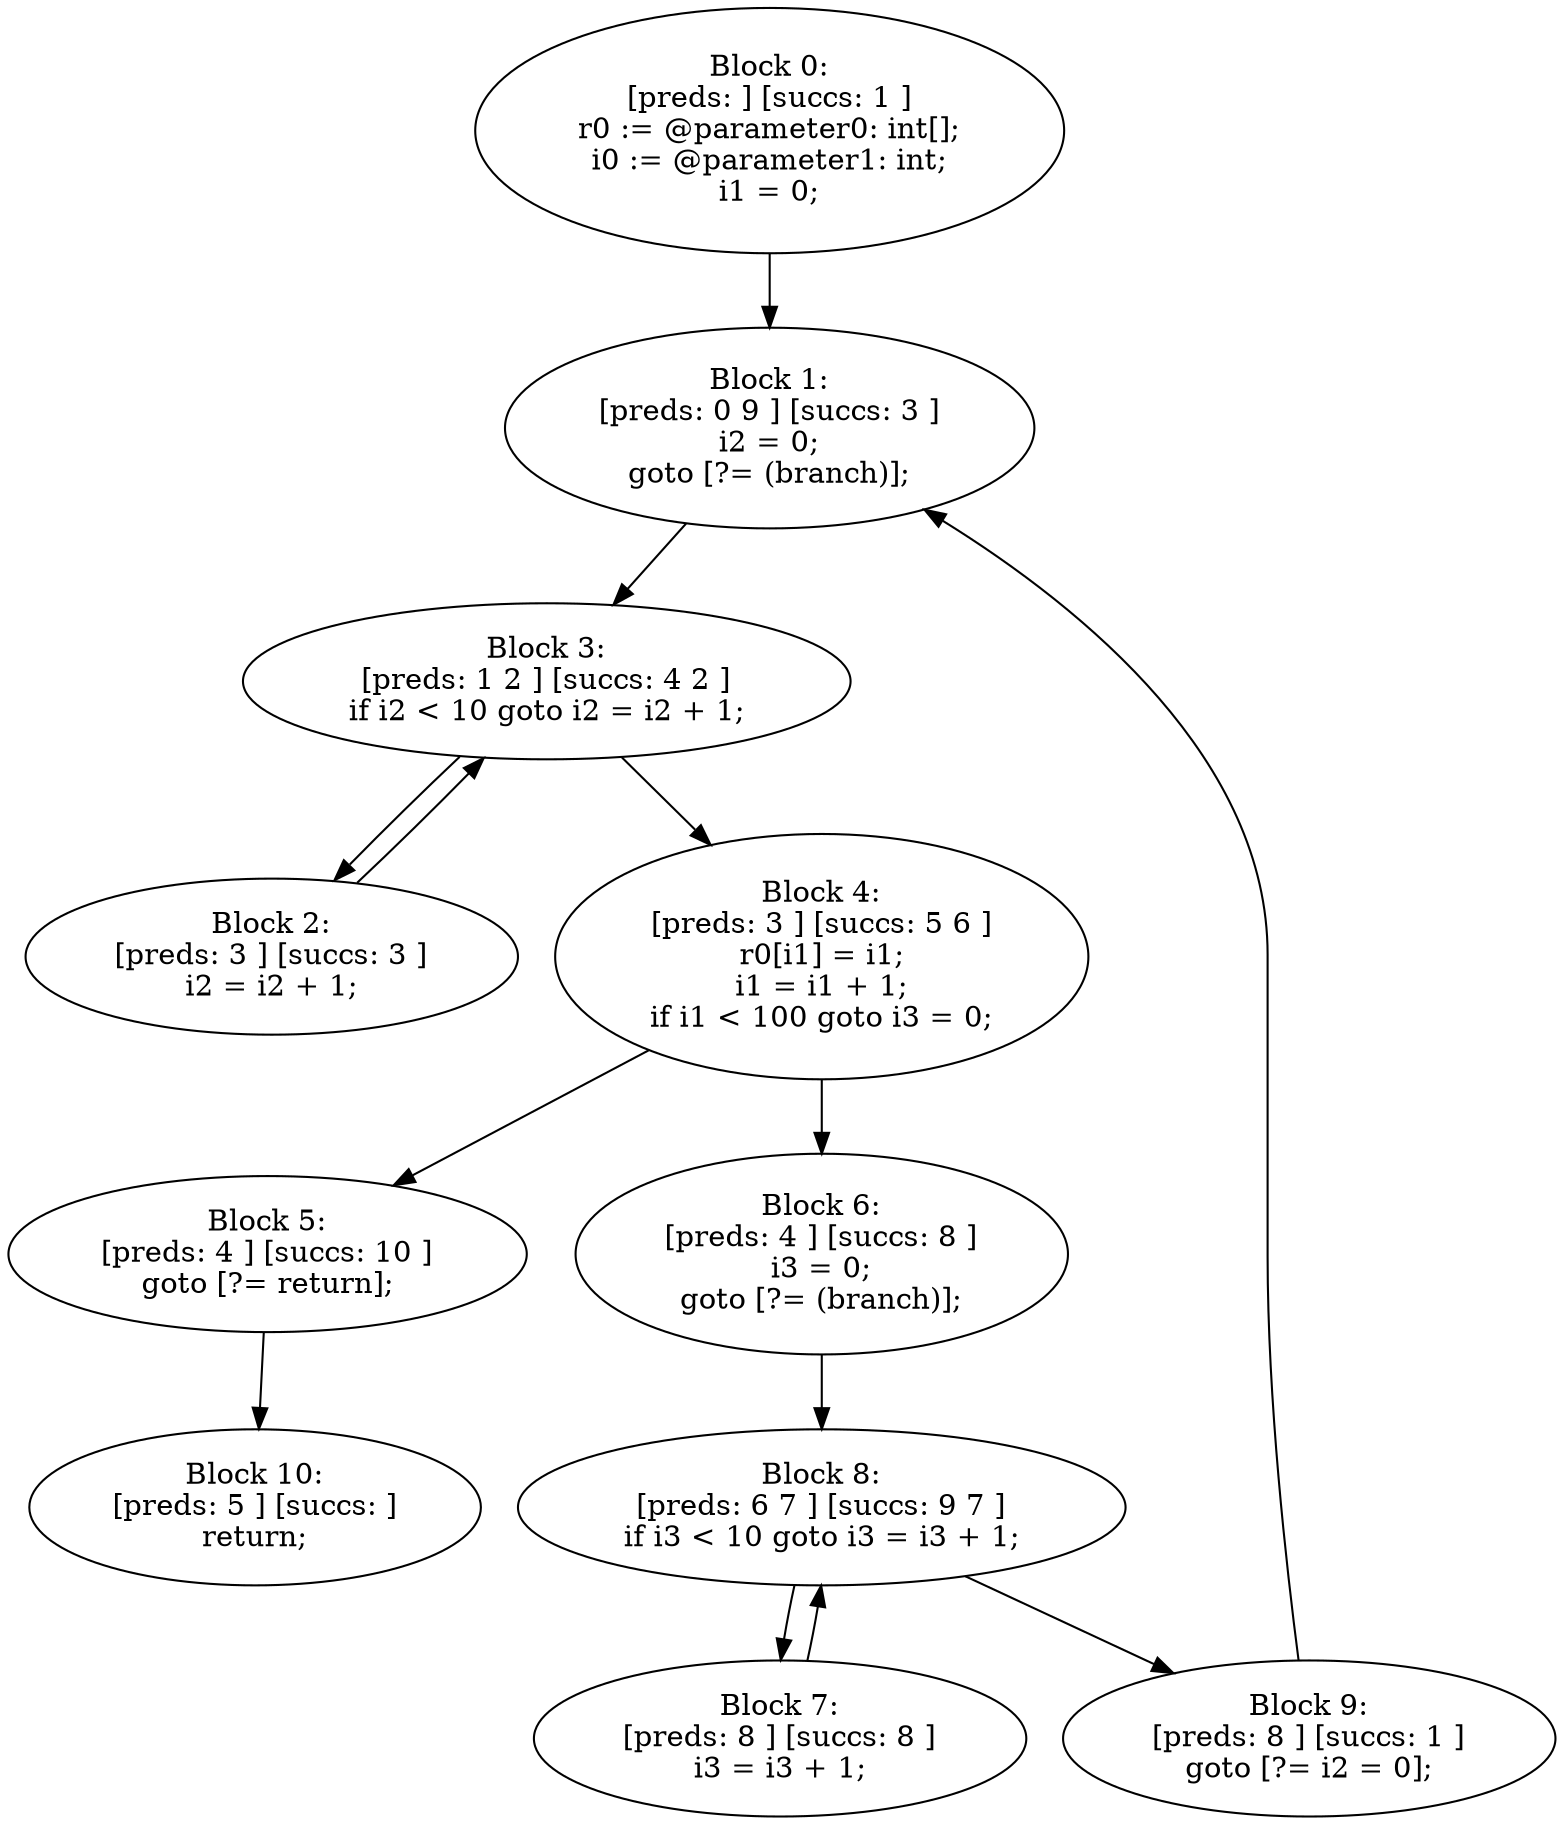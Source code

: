 digraph "unitGraph" {
    "Block 0:
[preds: ] [succs: 1 ]
r0 := @parameter0: int[];
i0 := @parameter1: int;
i1 = 0;
"
    "Block 1:
[preds: 0 9 ] [succs: 3 ]
i2 = 0;
goto [?= (branch)];
"
    "Block 2:
[preds: 3 ] [succs: 3 ]
i2 = i2 + 1;
"
    "Block 3:
[preds: 1 2 ] [succs: 4 2 ]
if i2 < 10 goto i2 = i2 + 1;
"
    "Block 4:
[preds: 3 ] [succs: 5 6 ]
r0[i1] = i1;
i1 = i1 + 1;
if i1 < 100 goto i3 = 0;
"
    "Block 5:
[preds: 4 ] [succs: 10 ]
goto [?= return];
"
    "Block 6:
[preds: 4 ] [succs: 8 ]
i3 = 0;
goto [?= (branch)];
"
    "Block 7:
[preds: 8 ] [succs: 8 ]
i3 = i3 + 1;
"
    "Block 8:
[preds: 6 7 ] [succs: 9 7 ]
if i3 < 10 goto i3 = i3 + 1;
"
    "Block 9:
[preds: 8 ] [succs: 1 ]
goto [?= i2 = 0];
"
    "Block 10:
[preds: 5 ] [succs: ]
return;
"
    "Block 0:
[preds: ] [succs: 1 ]
r0 := @parameter0: int[];
i0 := @parameter1: int;
i1 = 0;
"->"Block 1:
[preds: 0 9 ] [succs: 3 ]
i2 = 0;
goto [?= (branch)];
";
    "Block 1:
[preds: 0 9 ] [succs: 3 ]
i2 = 0;
goto [?= (branch)];
"->"Block 3:
[preds: 1 2 ] [succs: 4 2 ]
if i2 < 10 goto i2 = i2 + 1;
";
    "Block 2:
[preds: 3 ] [succs: 3 ]
i2 = i2 + 1;
"->"Block 3:
[preds: 1 2 ] [succs: 4 2 ]
if i2 < 10 goto i2 = i2 + 1;
";
    "Block 3:
[preds: 1 2 ] [succs: 4 2 ]
if i2 < 10 goto i2 = i2 + 1;
"->"Block 4:
[preds: 3 ] [succs: 5 6 ]
r0[i1] = i1;
i1 = i1 + 1;
if i1 < 100 goto i3 = 0;
";
    "Block 3:
[preds: 1 2 ] [succs: 4 2 ]
if i2 < 10 goto i2 = i2 + 1;
"->"Block 2:
[preds: 3 ] [succs: 3 ]
i2 = i2 + 1;
";
    "Block 4:
[preds: 3 ] [succs: 5 6 ]
r0[i1] = i1;
i1 = i1 + 1;
if i1 < 100 goto i3 = 0;
"->"Block 5:
[preds: 4 ] [succs: 10 ]
goto [?= return];
";
    "Block 4:
[preds: 3 ] [succs: 5 6 ]
r0[i1] = i1;
i1 = i1 + 1;
if i1 < 100 goto i3 = 0;
"->"Block 6:
[preds: 4 ] [succs: 8 ]
i3 = 0;
goto [?= (branch)];
";
    "Block 5:
[preds: 4 ] [succs: 10 ]
goto [?= return];
"->"Block 10:
[preds: 5 ] [succs: ]
return;
";
    "Block 6:
[preds: 4 ] [succs: 8 ]
i3 = 0;
goto [?= (branch)];
"->"Block 8:
[preds: 6 7 ] [succs: 9 7 ]
if i3 < 10 goto i3 = i3 + 1;
";
    "Block 7:
[preds: 8 ] [succs: 8 ]
i3 = i3 + 1;
"->"Block 8:
[preds: 6 7 ] [succs: 9 7 ]
if i3 < 10 goto i3 = i3 + 1;
";
    "Block 8:
[preds: 6 7 ] [succs: 9 7 ]
if i3 < 10 goto i3 = i3 + 1;
"->"Block 9:
[preds: 8 ] [succs: 1 ]
goto [?= i2 = 0];
";
    "Block 8:
[preds: 6 7 ] [succs: 9 7 ]
if i3 < 10 goto i3 = i3 + 1;
"->"Block 7:
[preds: 8 ] [succs: 8 ]
i3 = i3 + 1;
";
    "Block 9:
[preds: 8 ] [succs: 1 ]
goto [?= i2 = 0];
"->"Block 1:
[preds: 0 9 ] [succs: 3 ]
i2 = 0;
goto [?= (branch)];
";
}
